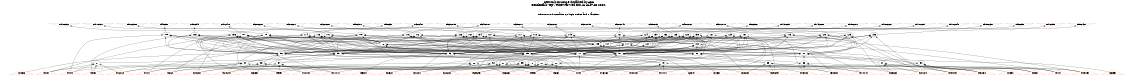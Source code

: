 # Network structure generated by ABC

digraph network {
size = "7.5,10";
center = true;
edge [dir = back];

{
  node [shape = plaintext];
  edge [style = invis];
  LevelTitle1 [label=""];
  LevelTitle2 [label=""];
  Level5 [label = ""];
  Level4 [label = ""];
  Level3 [label = ""];
  Level2 [label = ""];
  Level1 [label = ""];
  Level0 [label = ""];
  LevelTitle1 ->  LevelTitle2 ->  Level5 ->  Level4 ->  Level3 ->  Level2 ->  Level1 ->  Level0;
}

{
  rank = same;
  LevelTitle1;
  title1 [shape=plaintext,
          fontsize=20,
          fontname = "Times-Roman",
          label="Network structure visualized by ABC\nBenchmark \"top\". Time was Wed Oct 16 16:07:30 2024. "
         ];
}

{
  rank = same;
  LevelTitle2;
  title2 [shape=plaintext,
          fontsize=18,
          fontname = "Times-Roman",
          label="The network contains 62 logic nodes and 0 latches.\n"
         ];
}

{
  rank = same;
  Level5;
  Node42 [label = "od10_232_", shape = invtriangle, color = coral, fillcolor = coral];
  Node43 [label = "od11_231_", shape = invtriangle, color = coral, fillcolor = coral];
  Node44 [label = "od12_230_", shape = invtriangle, color = coral, fillcolor = coral];
  Node45 [label = "od4_238_", shape = invtriangle, color = coral, fillcolor = coral];
  Node46 [label = "od8_234_", shape = invtriangle, color = coral, fillcolor = coral];
  Node47 [label = "od1_241_", shape = invtriangle, color = coral, fillcolor = coral];
  Node48 [label = "od20_222_", shape = invtriangle, color = coral, fillcolor = coral];
  Node49 [label = "od21_221_", shape = invtriangle, color = coral, fillcolor = coral];
  Node50 [label = "od22_220_", shape = invtriangle, color = coral, fillcolor = coral];
  Node51 [label = "od5_237_", shape = invtriangle, color = coral, fillcolor = coral];
  Node52 [label = "od9_233_", shape = invtriangle, color = coral, fillcolor = coral];
  Node53 [label = "od2_240_", shape = invtriangle, color = coral, fillcolor = coral];
  Node54 [label = "od23_219_", shape = invtriangle, color = coral, fillcolor = coral];
  Node55 [label = "od24_218_", shape = invtriangle, color = coral, fillcolor = coral];
  Node56 [label = "od25_217_", shape = invtriangle, color = coral, fillcolor = coral];
  Node57 [label = "od26_216_", shape = invtriangle, color = coral, fillcolor = coral];
  Node58 [label = "od27_215_", shape = invtriangle, color = coral, fillcolor = coral];
  Node59 [label = "od28_214_", shape = invtriangle, color = coral, fillcolor = coral];
  Node60 [label = "od29_213_", shape = invtriangle, color = coral, fillcolor = coral];
  Node61 [label = "od30_212_", shape = invtriangle, color = coral, fillcolor = coral];
  Node62 [label = "od31_211_", shape = invtriangle, color = coral, fillcolor = coral];
  Node63 [label = "od6_236_", shape = invtriangle, color = coral, fillcolor = coral];
  Node64 [label = "od13_229_", shape = invtriangle, color = coral, fillcolor = coral];
  Node65 [label = "od14_228_", shape = invtriangle, color = coral, fillcolor = coral];
  Node66 [label = "od15_227_", shape = invtriangle, color = coral, fillcolor = coral];
  Node67 [label = "od16_226_", shape = invtriangle, color = coral, fillcolor = coral];
  Node68 [label = "od17_225_", shape = invtriangle, color = coral, fillcolor = coral];
  Node69 [label = "od18_224_", shape = invtriangle, color = coral, fillcolor = coral];
  Node70 [label = "od19_223_", shape = invtriangle, color = coral, fillcolor = coral];
  Node71 [label = "od3_239_", shape = invtriangle, color = coral, fillcolor = coral];
  Node72 [label = "od7_235_", shape = invtriangle, color = coral, fillcolor = coral];
  Node73 [label = "od0_242_", shape = invtriangle, color = coral, fillcolor = coral];
}

{
  rank = same;
  Level4;
  Node75 [label = "75\n", shape = ellipse];
  Node101 [label = "101\n", shape = ellipse];
  Node102 [label = "102\n", shape = ellipse];
  Node105 [label = "105\n", shape = ellipse];
  Node106 [label = "106\n", shape = ellipse];
  Node107 [label = "107\n", shape = ellipse];
  Node108 [label = "108\n", shape = ellipse];
  Node110 [label = "110\n", shape = ellipse];
  Node111 [label = "111\n", shape = ellipse];
  Node112 [label = "112\n", shape = ellipse];
  Node113 [label = "113\n", shape = ellipse];
  Node114 [label = "114\n", shape = ellipse];
  Node115 [label = "115\n", shape = ellipse];
  Node116 [label = "116\n", shape = ellipse];
  Node118 [label = "118\n", shape = ellipse];
  Node119 [label = "119\n", shape = ellipse];
  Node120 [label = "120\n", shape = ellipse];
  Node121 [label = "121\n", shape = ellipse];
  Node123 [label = "123\n", shape = ellipse];
  Node124 [label = "124\n", shape = ellipse];
  Node125 [label = "125\n", shape = ellipse];
  Node126 [label = "126\n", shape = ellipse];
  Node127 [label = "127\n", shape = ellipse];
  Node128 [label = "128\n", shape = ellipse];
  Node129 [label = "129\n", shape = ellipse];
  Node130 [label = "130\n", shape = ellipse];
  Node131 [label = "131\n", shape = ellipse];
  Node132 [label = "132\n", shape = ellipse];
  Node133 [label = "133\n", shape = ellipse];
  Node134 [label = "134\n", shape = ellipse];
  Node135 [label = "135\n", shape = ellipse];
  Node136 [label = "136\n", shape = ellipse];
}

{
  rank = same;
  Level3;
  Node76 [label = "76\n", shape = ellipse];
  Node103 [label = "103\n", shape = ellipse];
  Node104 [label = "104\n", shape = ellipse];
  Node109 [label = "109\n", shape = ellipse];
  Node117 [label = "117\n", shape = ellipse];
  Node122 [label = "122\n", shape = ellipse];
}

{
  rank = same;
  Level2;
  Node77 [label = "77\n", shape = ellipse];
  Node81 [label = "81\n", shape = ellipse];
  Node85 [label = "85\n", shape = ellipse];
  Node88 [label = "88\n", shape = ellipse];
  Node91 [label = "91\n", shape = ellipse];
  Node93 [label = "93\n", shape = ellipse];
  Node96 [label = "96\n", shape = ellipse];
  Node99 [label = "99\n", shape = ellipse];
}

{
  rank = same;
  Level1;
  Node78 [label = "78\n", shape = ellipse];
  Node79 [label = "79\n", shape = ellipse];
  Node80 [label = "80\n", shape = ellipse];
  Node82 [label = "82\n", shape = ellipse];
  Node83 [label = "83\n", shape = ellipse];
  Node84 [label = "84\n", shape = ellipse];
  Node86 [label = "86\n", shape = ellipse];
  Node87 [label = "87\n", shape = ellipse];
  Node89 [label = "89\n", shape = ellipse];
  Node90 [label = "90\n", shape = ellipse];
  Node92 [label = "92\n", shape = ellipse];
  Node94 [label = "94\n", shape = ellipse];
  Node95 [label = "95\n", shape = ellipse];
  Node97 [label = "97\n", shape = ellipse];
  Node98 [label = "98\n", shape = ellipse];
  Node100 [label = "100\n", shape = ellipse];
}

{
  rank = same;
  Level0;
  Node1 [label = "ic3_35_", shape = triangle, color = coral, fillcolor = coral];
  Node2 [label = "ic7_39_", shape = triangle, color = coral, fillcolor = coral];
  Node3 [label = "id4_4_", shape = triangle, color = coral, fillcolor = coral];
  Node4 [label = "id22_22_", shape = triangle, color = coral, fillcolor = coral];
  Node5 [label = "id26_26_", shape = triangle, color = coral, fillcolor = coral];
  Node6 [label = "id21_21_", shape = triangle, color = coral, fillcolor = coral];
  Node7 [label = "id27_27_", shape = triangle, color = coral, fillcolor = coral];
  Node8 [label = "id29_29_", shape = triangle, color = coral, fillcolor = coral];
  Node9 [label = "ic4_36_", shape = triangle, color = coral, fillcolor = coral];
  Node10 [label = "id5_5_", shape = triangle, color = coral, fillcolor = coral];
  Node11 [label = "id20_20_", shape = triangle, color = coral, fillcolor = coral];
  Node12 [label = "id28_28_", shape = triangle, color = coral, fillcolor = coral];
  Node13 [label = "ic6_38_", shape = triangle, color = coral, fillcolor = coral];
  Node14 [label = "id6_6_", shape = triangle, color = coral, fillcolor = coral];
  Node15 [label = "id17_17_", shape = triangle, color = coral, fillcolor = coral];
  Node16 [label = "id31_31_", shape = triangle, color = coral, fillcolor = coral];
  Node17 [label = "id18_18_", shape = triangle, color = coral, fillcolor = coral];
  Node18 [label = "id23_23_", shape = triangle, color = coral, fillcolor = coral];
  Node19 [label = "id25_25_", shape = triangle, color = coral, fillcolor = coral];
  Node20 [label = "id30_30_", shape = triangle, color = coral, fillcolor = coral];
  Node21 [label = "ic0_32_", shape = triangle, color = coral, fillcolor = coral];
  Node22 [label = "id7_7_", shape = triangle, color = coral, fillcolor = coral];
  Node23 [label = "id19_19_", shape = triangle, color = coral, fillcolor = coral];
  Node24 [label = "id24_24_", shape = triangle, color = coral, fillcolor = coral];
  Node25 [label = "ic1_33_", shape = triangle, color = coral, fillcolor = coral];
  Node26 [label = "ic5_37_", shape = triangle, color = coral, fillcolor = coral];
  Node27 [label = "r_40_", shape = triangle, color = coral, fillcolor = coral];
  Node28 [label = "id0_0_", shape = triangle, color = coral, fillcolor = coral];
  Node29 [label = "id8_8_", shape = triangle, color = coral, fillcolor = coral];
  Node30 [label = "id14_14_", shape = triangle, color = coral, fillcolor = coral];
  Node31 [label = "id16_16_", shape = triangle, color = coral, fillcolor = coral];
  Node32 [label = "id1_1_", shape = triangle, color = coral, fillcolor = coral];
  Node33 [label = "id9_9_", shape = triangle, color = coral, fillcolor = coral];
  Node34 [label = "id15_15_", shape = triangle, color = coral, fillcolor = coral];
  Node35 [label = "ic2_34_", shape = triangle, color = coral, fillcolor = coral];
  Node36 [label = "id2_2_", shape = triangle, color = coral, fillcolor = coral];
  Node37 [label = "id13_13_", shape = triangle, color = coral, fillcolor = coral];
  Node38 [label = "id10_10_", shape = triangle, color = coral, fillcolor = coral];
  Node39 [label = "id12_12_", shape = triangle, color = coral, fillcolor = coral];
  Node40 [label = "id3_3_", shape = triangle, color = coral, fillcolor = coral];
  Node41 [label = "id11_11_", shape = triangle, color = coral, fillcolor = coral];
}

title1 -> title2 [style = invis];
title2 -> Node42 [style = invis];
title2 -> Node43 [style = invis];
title2 -> Node44 [style = invis];
title2 -> Node45 [style = invis];
title2 -> Node46 [style = invis];
title2 -> Node47 [style = invis];
title2 -> Node48 [style = invis];
title2 -> Node49 [style = invis];
title2 -> Node50 [style = invis];
title2 -> Node51 [style = invis];
title2 -> Node52 [style = invis];
title2 -> Node53 [style = invis];
title2 -> Node54 [style = invis];
title2 -> Node55 [style = invis];
title2 -> Node56 [style = invis];
title2 -> Node57 [style = invis];
title2 -> Node58 [style = invis];
title2 -> Node59 [style = invis];
title2 -> Node60 [style = invis];
title2 -> Node61 [style = invis];
title2 -> Node62 [style = invis];
title2 -> Node63 [style = invis];
title2 -> Node64 [style = invis];
title2 -> Node65 [style = invis];
title2 -> Node66 [style = invis];
title2 -> Node67 [style = invis];
title2 -> Node68 [style = invis];
title2 -> Node69 [style = invis];
title2 -> Node70 [style = invis];
title2 -> Node71 [style = invis];
title2 -> Node72 [style = invis];
title2 -> Node73 [style = invis];
Node42 -> Node43 [style = invis];
Node43 -> Node44 [style = invis];
Node44 -> Node45 [style = invis];
Node45 -> Node46 [style = invis];
Node46 -> Node47 [style = invis];
Node47 -> Node48 [style = invis];
Node48 -> Node49 [style = invis];
Node49 -> Node50 [style = invis];
Node50 -> Node51 [style = invis];
Node51 -> Node52 [style = invis];
Node52 -> Node53 [style = invis];
Node53 -> Node54 [style = invis];
Node54 -> Node55 [style = invis];
Node55 -> Node56 [style = invis];
Node56 -> Node57 [style = invis];
Node57 -> Node58 [style = invis];
Node58 -> Node59 [style = invis];
Node59 -> Node60 [style = invis];
Node60 -> Node61 [style = invis];
Node61 -> Node62 [style = invis];
Node62 -> Node63 [style = invis];
Node63 -> Node64 [style = invis];
Node64 -> Node65 [style = invis];
Node65 -> Node66 [style = invis];
Node66 -> Node67 [style = invis];
Node67 -> Node68 [style = invis];
Node68 -> Node69 [style = invis];
Node69 -> Node70 [style = invis];
Node70 -> Node71 [style = invis];
Node71 -> Node72 [style = invis];
Node72 -> Node73 [style = invis];
Node42 -> Node75 [style = solid];
Node43 -> Node101 [style = solid];
Node44 -> Node102 [style = solid];
Node45 -> Node105 [style = solid];
Node46 -> Node106 [style = solid];
Node47 -> Node107 [style = solid];
Node48 -> Node108 [style = solid];
Node49 -> Node110 [style = solid];
Node50 -> Node111 [style = solid];
Node51 -> Node112 [style = solid];
Node52 -> Node113 [style = solid];
Node53 -> Node114 [style = solid];
Node54 -> Node115 [style = solid];
Node55 -> Node116 [style = solid];
Node56 -> Node118 [style = solid];
Node57 -> Node119 [style = solid];
Node58 -> Node120 [style = solid];
Node59 -> Node121 [style = solid];
Node60 -> Node123 [style = solid];
Node61 -> Node124 [style = solid];
Node62 -> Node125 [style = solid];
Node63 -> Node126 [style = solid];
Node64 -> Node127 [style = solid];
Node65 -> Node128 [style = solid];
Node66 -> Node129 [style = solid];
Node67 -> Node130 [style = solid];
Node68 -> Node131 [style = solid];
Node69 -> Node132 [style = solid];
Node70 -> Node133 [style = solid];
Node71 -> Node134 [style = solid];
Node72 -> Node135 [style = solid];
Node73 -> Node136 [style = solid];
Node75 -> Node76 [style = solid];
Node75 -> Node77 [style = solid];
Node75 -> Node93 [style = solid];
Node75 -> Node96 [style = solid];
Node75 -> Node99 [style = solid];
Node75 -> Node38 [style = solid];
Node76 -> Node77 [style = solid];
Node76 -> Node81 [style = solid];
Node76 -> Node85 [style = solid];
Node76 -> Node88 [style = solid];
Node76 -> Node91 [style = solid];
Node77 -> Node78 [style = solid];
Node77 -> Node79 [style = solid];
Node77 -> Node80 [style = solid];
Node77 -> Node27 [style = solid];
Node77 -> Node35 [style = solid];
Node78 -> Node5 [style = solid];
Node78 -> Node7 [style = solid];
Node78 -> Node19 [style = solid];
Node78 -> Node24 [style = solid];
Node79 -> Node15 [style = solid];
Node79 -> Node17 [style = solid];
Node79 -> Node23 [style = solid];
Node79 -> Node31 [style = solid];
Node80 -> Node14 [style = solid];
Node80 -> Node30 [style = solid];
Node80 -> Node36 [style = solid];
Node80 -> Node38 [style = solid];
Node81 -> Node82 [style = solid];
Node81 -> Node83 [style = solid];
Node81 -> Node84 [style = solid];
Node81 -> Node2 [style = solid];
Node81 -> Node27 [style = solid];
Node82 -> Node3 [style = solid];
Node82 -> Node10 [style = solid];
Node82 -> Node14 [style = solid];
Node82 -> Node22 [style = solid];
Node83 -> Node30 [style = solid];
Node83 -> Node34 [style = solid];
Node83 -> Node37 [style = solid];
Node83 -> Node39 [style = solid];
Node84 -> Node7 [style = solid];
Node84 -> Node16 [style = solid];
Node84 -> Node18 [style = solid];
Node84 -> Node23 [style = solid];
Node85 -> Node79 [style = solid];
Node85 -> Node86 [style = solid];
Node85 -> Node87 [style = solid];
Node85 -> Node21 [style = solid];
Node85 -> Node27 [style = solid];
Node86 -> Node4 [style = solid];
Node86 -> Node6 [style = solid];
Node86 -> Node11 [style = solid];
Node86 -> Node18 [style = solid];
Node87 -> Node3 [style = solid];
Node87 -> Node28 [style = solid];
Node87 -> Node29 [style = solid];
Node87 -> Node39 [style = solid];
Node88 -> Node86 [style = solid];
Node88 -> Node89 [style = solid];
Node88 -> Node90 [style = solid];
Node88 -> Node1 [style = solid];
Node88 -> Node27 [style = solid];
Node89 -> Node8 [style = solid];
Node89 -> Node12 [style = solid];
Node89 -> Node16 [style = solid];
Node89 -> Node20 [style = solid];
Node90 -> Node22 [style = solid];
Node90 -> Node34 [style = solid];
Node90 -> Node40 [style = solid];
Node90 -> Node41 [style = solid];
Node91 -> Node78 [style = solid];
Node91 -> Node89 [style = solid];
Node91 -> Node92 [style = solid];
Node91 -> Node25 [style = solid];
Node91 -> Node27 [style = solid];
Node92 -> Node10 [style = solid];
Node92 -> Node32 [style = solid];
Node92 -> Node33 [style = solid];
Node92 -> Node37 [style = solid];
Node93 -> Node83 [style = solid];
Node93 -> Node94 [style = solid];
Node93 -> Node95 [style = solid];
Node93 -> Node26 [style = solid];
Node93 -> Node27 [style = solid];
Node94 -> Node29 [style = solid];
Node94 -> Node33 [style = solid];
Node94 -> Node38 [style = solid];
Node94 -> Node41 [style = solid];
Node95 -> Node6 [style = solid];
Node95 -> Node8 [style = solid];
Node95 -> Node15 [style = solid];
Node95 -> Node19 [style = solid];
Node96 -> Node82 [style = solid];
Node96 -> Node97 [style = solid];
Node96 -> Node98 [style = solid];
Node96 -> Node9 [style = solid];
Node96 -> Node27 [style = solid];
Node97 -> Node28 [style = solid];
Node97 -> Node32 [style = solid];
Node97 -> Node36 [style = solid];
Node97 -> Node40 [style = solid];
Node98 -> Node11 [style = solid];
Node98 -> Node12 [style = solid];
Node98 -> Node24 [style = solid];
Node98 -> Node31 [style = solid];
Node99 -> Node94 [style = solid];
Node99 -> Node97 [style = solid];
Node99 -> Node100 [style = solid];
Node99 -> Node13 [style = solid];
Node99 -> Node27 [style = solid];
Node100 -> Node4 [style = solid];
Node100 -> Node5 [style = solid];
Node100 -> Node17 [style = solid];
Node100 -> Node20 [style = solid];
Node101 -> Node76 [style = solid];
Node101 -> Node88 [style = solid];
Node101 -> Node93 [style = solid];
Node101 -> Node96 [style = solid];
Node101 -> Node99 [style = solid];
Node101 -> Node41 [style = solid];
Node102 -> Node103 [style = solid];
Node102 -> Node104 [style = solid];
Node102 -> Node85 [style = solid];
Node102 -> Node93 [style = solid];
Node102 -> Node39 [style = solid];
Node103 -> Node77 [style = solid];
Node103 -> Node81 [style = solid];
Node103 -> Node85 [style = solid];
Node103 -> Node88 [style = solid];
Node103 -> Node91 [style = solid];
Node104 -> Node96 [style = solid];
Node104 -> Node99 [style = solid];
Node105 -> Node103 [style = solid];
Node105 -> Node85 [style = solid];
Node105 -> Node93 [style = solid];
Node105 -> Node96 [style = solid];
Node105 -> Node99 [style = solid];
Node105 -> Node3 [style = solid];
Node106 -> Node76 [style = solid];
Node106 -> Node85 [style = solid];
Node106 -> Node93 [style = solid];
Node106 -> Node96 [style = solid];
Node106 -> Node99 [style = solid];
Node106 -> Node29 [style = solid];
Node107 -> Node76 [style = solid];
Node107 -> Node91 [style = solid];
Node107 -> Node93 [style = solid];
Node107 -> Node96 [style = solid];
Node107 -> Node99 [style = solid];
Node107 -> Node32 [style = solid];
Node108 -> Node109 [style = solid];
Node108 -> Node77 [style = solid];
Node108 -> Node85 [style = solid];
Node108 -> Node91 [style = solid];
Node108 -> Node96 [style = solid];
Node108 -> Node11 [style = solid];
Node109 -> Node81 [style = solid];
Node109 -> Node88 [style = solid];
Node109 -> Node93 [style = solid];
Node109 -> Node96 [style = solid];
Node109 -> Node99 [style = solid];
Node110 -> Node109 [style = solid];
Node110 -> Node77 [style = solid];
Node110 -> Node85 [style = solid];
Node110 -> Node91 [style = solid];
Node110 -> Node93 [style = solid];
Node110 -> Node6 [style = solid];
Node111 -> Node109 [style = solid];
Node111 -> Node77 [style = solid];
Node111 -> Node85 [style = solid];
Node111 -> Node91 [style = solid];
Node111 -> Node99 [style = solid];
Node111 -> Node4 [style = solid];
Node112 -> Node103 [style = solid];
Node112 -> Node91 [style = solid];
Node112 -> Node93 [style = solid];
Node112 -> Node96 [style = solid];
Node112 -> Node99 [style = solid];
Node112 -> Node10 [style = solid];
Node113 -> Node76 [style = solid];
Node113 -> Node91 [style = solid];
Node113 -> Node93 [style = solid];
Node113 -> Node96 [style = solid];
Node113 -> Node99 [style = solid];
Node113 -> Node33 [style = solid];
Node114 -> Node76 [style = solid];
Node114 -> Node77 [style = solid];
Node114 -> Node93 [style = solid];
Node114 -> Node96 [style = solid];
Node114 -> Node99 [style = solid];
Node114 -> Node36 [style = solid];
Node115 -> Node109 [style = solid];
Node115 -> Node77 [style = solid];
Node115 -> Node81 [style = solid];
Node115 -> Node85 [style = solid];
Node115 -> Node91 [style = solid];
Node115 -> Node18 [style = solid];
Node116 -> Node117 [style = solid];
Node116 -> Node77 [style = solid];
Node116 -> Node85 [style = solid];
Node116 -> Node91 [style = solid];
Node116 -> Node96 [style = solid];
Node116 -> Node24 [style = solid];
Node117 -> Node81 [style = solid];
Node117 -> Node88 [style = solid];
Node117 -> Node93 [style = solid];
Node117 -> Node96 [style = solid];
Node117 -> Node99 [style = solid];
Node118 -> Node117 [style = solid];
Node118 -> Node77 [style = solid];
Node118 -> Node85 [style = solid];
Node118 -> Node91 [style = solid];
Node118 -> Node93 [style = solid];
Node118 -> Node19 [style = solid];
Node119 -> Node117 [style = solid];
Node119 -> Node77 [style = solid];
Node119 -> Node85 [style = solid];
Node119 -> Node91 [style = solid];
Node119 -> Node99 [style = solid];
Node119 -> Node5 [style = solid];
Node120 -> Node117 [style = solid];
Node120 -> Node77 [style = solid];
Node120 -> Node81 [style = solid];
Node120 -> Node85 [style = solid];
Node120 -> Node91 [style = solid];
Node120 -> Node7 [style = solid];
Node121 -> Node122 [style = solid];
Node121 -> Node109 [style = solid];
Node121 -> Node91 [style = solid];
Node121 -> Node96 [style = solid];
Node121 -> Node12 [style = solid];
Node122 -> Node77 [style = solid];
Node122 -> Node85 [style = solid];
Node123 -> Node122 [style = solid];
Node123 -> Node109 [style = solid];
Node123 -> Node91 [style = solid];
Node123 -> Node93 [style = solid];
Node123 -> Node8 [style = solid];
Node124 -> Node122 [style = solid];
Node124 -> Node109 [style = solid];
Node124 -> Node91 [style = solid];
Node124 -> Node99 [style = solid];
Node124 -> Node20 [style = solid];
Node125 -> Node122 [style = solid];
Node125 -> Node109 [style = solid];
Node125 -> Node81 [style = solid];
Node125 -> Node91 [style = solid];
Node125 -> Node16 [style = solid];
Node126 -> Node103 [style = solid];
Node126 -> Node77 [style = solid];
Node126 -> Node93 [style = solid];
Node126 -> Node96 [style = solid];
Node126 -> Node99 [style = solid];
Node126 -> Node14 [style = solid];
Node127 -> Node103 [style = solid];
Node127 -> Node104 [style = solid];
Node127 -> Node91 [style = solid];
Node127 -> Node93 [style = solid];
Node127 -> Node37 [style = solid];
Node128 -> Node103 [style = solid];
Node128 -> Node104 [style = solid];
Node128 -> Node77 [style = solid];
Node128 -> Node93 [style = solid];
Node128 -> Node30 [style = solid];
Node129 -> Node103 [style = solid];
Node129 -> Node104 [style = solid];
Node129 -> Node88 [style = solid];
Node129 -> Node93 [style = solid];
Node129 -> Node34 [style = solid];
Node130 -> Node117 [style = solid];
Node130 -> Node77 [style = solid];
Node130 -> Node85 [style = solid];
Node130 -> Node91 [style = solid];
Node130 -> Node96 [style = solid];
Node130 -> Node31 [style = solid];
Node131 -> Node117 [style = solid];
Node131 -> Node77 [style = solid];
Node131 -> Node85 [style = solid];
Node131 -> Node91 [style = solid];
Node131 -> Node93 [style = solid];
Node131 -> Node15 [style = solid];
Node132 -> Node117 [style = solid];
Node132 -> Node77 [style = solid];
Node132 -> Node85 [style = solid];
Node132 -> Node91 [style = solid];
Node132 -> Node99 [style = solid];
Node132 -> Node17 [style = solid];
Node133 -> Node117 [style = solid];
Node133 -> Node77 [style = solid];
Node133 -> Node81 [style = solid];
Node133 -> Node85 [style = solid];
Node133 -> Node91 [style = solid];
Node133 -> Node23 [style = solid];
Node134 -> Node76 [style = solid];
Node134 -> Node88 [style = solid];
Node134 -> Node93 [style = solid];
Node134 -> Node96 [style = solid];
Node134 -> Node99 [style = solid];
Node134 -> Node40 [style = solid];
Node135 -> Node103 [style = solid];
Node135 -> Node88 [style = solid];
Node135 -> Node93 [style = solid];
Node135 -> Node96 [style = solid];
Node135 -> Node99 [style = solid];
Node135 -> Node22 [style = solid];
Node136 -> Node76 [style = solid];
Node136 -> Node85 [style = solid];
Node136 -> Node93 [style = solid];
Node136 -> Node96 [style = solid];
Node136 -> Node99 [style = solid];
Node136 -> Node28 [style = solid];
}

